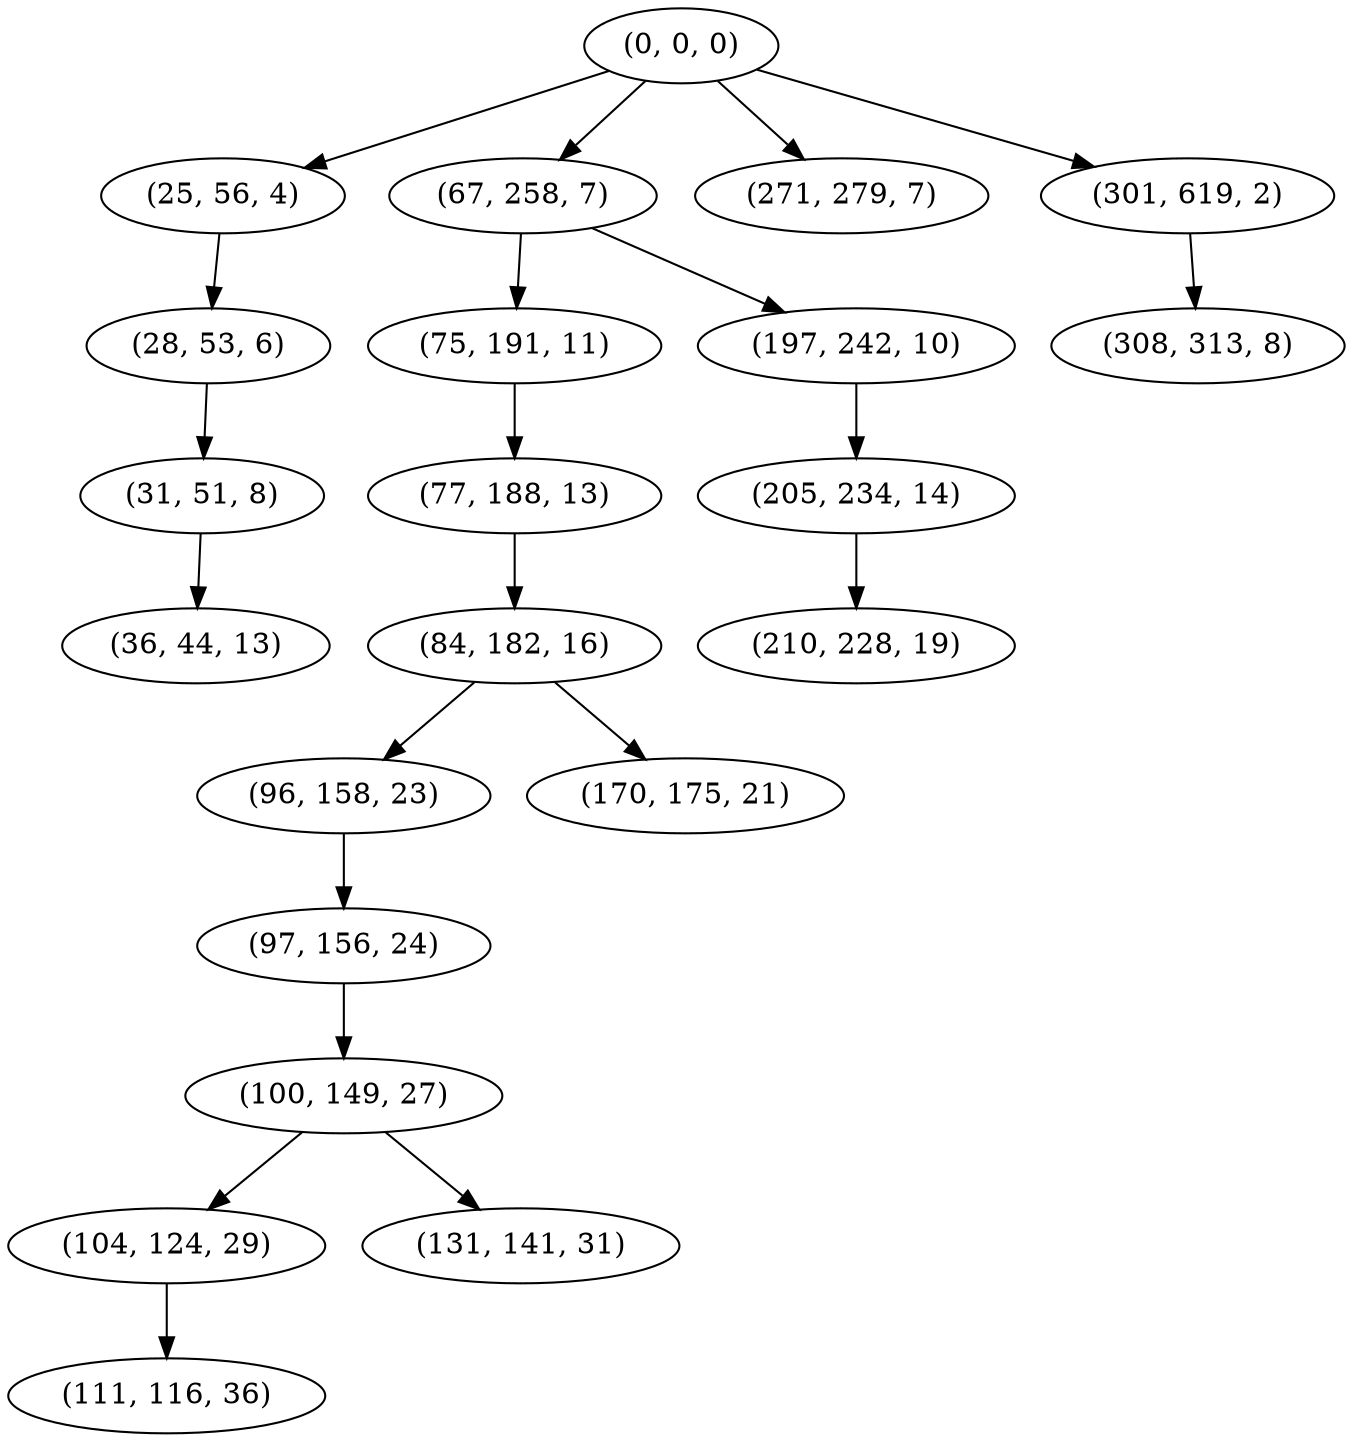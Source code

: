 digraph tree {
    "(0, 0, 0)";
    "(25, 56, 4)";
    "(28, 53, 6)";
    "(31, 51, 8)";
    "(36, 44, 13)";
    "(67, 258, 7)";
    "(75, 191, 11)";
    "(77, 188, 13)";
    "(84, 182, 16)";
    "(96, 158, 23)";
    "(97, 156, 24)";
    "(100, 149, 27)";
    "(104, 124, 29)";
    "(111, 116, 36)";
    "(131, 141, 31)";
    "(170, 175, 21)";
    "(197, 242, 10)";
    "(205, 234, 14)";
    "(210, 228, 19)";
    "(271, 279, 7)";
    "(301, 619, 2)";
    "(308, 313, 8)";
    "(0, 0, 0)" -> "(25, 56, 4)";
    "(0, 0, 0)" -> "(67, 258, 7)";
    "(0, 0, 0)" -> "(271, 279, 7)";
    "(0, 0, 0)" -> "(301, 619, 2)";
    "(25, 56, 4)" -> "(28, 53, 6)";
    "(28, 53, 6)" -> "(31, 51, 8)";
    "(31, 51, 8)" -> "(36, 44, 13)";
    "(67, 258, 7)" -> "(75, 191, 11)";
    "(67, 258, 7)" -> "(197, 242, 10)";
    "(75, 191, 11)" -> "(77, 188, 13)";
    "(77, 188, 13)" -> "(84, 182, 16)";
    "(84, 182, 16)" -> "(96, 158, 23)";
    "(84, 182, 16)" -> "(170, 175, 21)";
    "(96, 158, 23)" -> "(97, 156, 24)";
    "(97, 156, 24)" -> "(100, 149, 27)";
    "(100, 149, 27)" -> "(104, 124, 29)";
    "(100, 149, 27)" -> "(131, 141, 31)";
    "(104, 124, 29)" -> "(111, 116, 36)";
    "(197, 242, 10)" -> "(205, 234, 14)";
    "(205, 234, 14)" -> "(210, 228, 19)";
    "(301, 619, 2)" -> "(308, 313, 8)";
}
